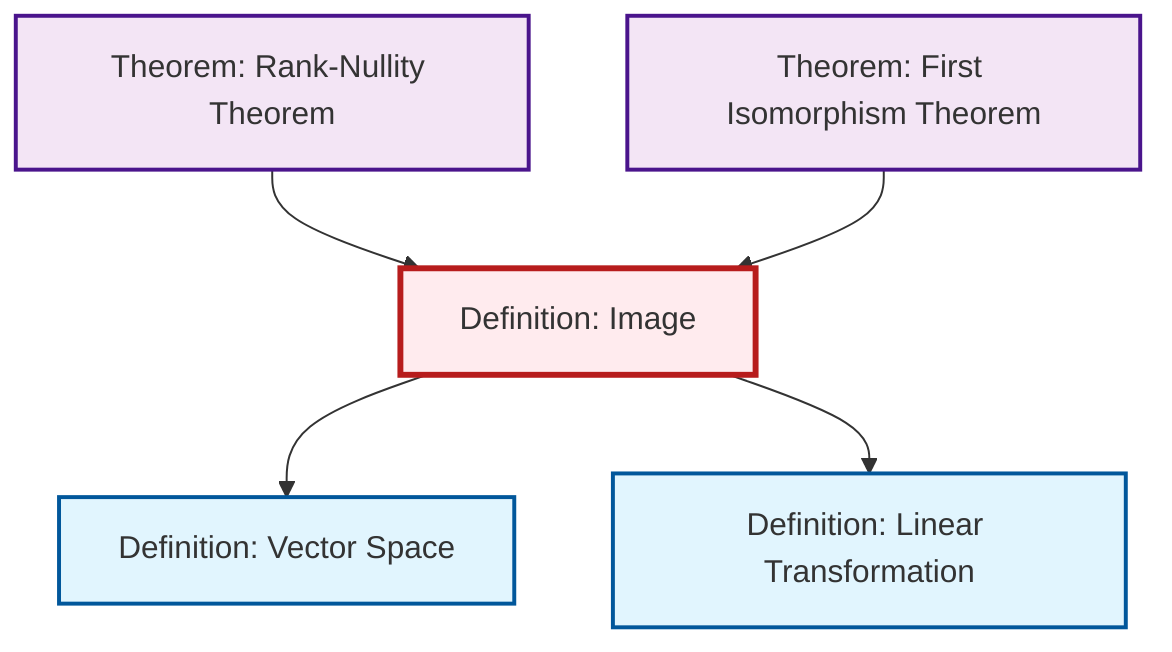 graph TD
    classDef definition fill:#e1f5fe,stroke:#01579b,stroke-width:2px
    classDef theorem fill:#f3e5f5,stroke:#4a148c,stroke-width:2px
    classDef axiom fill:#fff3e0,stroke:#e65100,stroke-width:2px
    classDef example fill:#e8f5e9,stroke:#1b5e20,stroke-width:2px
    classDef current fill:#ffebee,stroke:#b71c1c,stroke-width:3px
    thm-rank-nullity["Theorem: Rank-Nullity Theorem"]:::theorem
    def-image["Definition: Image"]:::definition
    thm-first-isomorphism["Theorem: First Isomorphism Theorem"]:::theorem
    def-linear-transformation["Definition: Linear Transformation"]:::definition
    def-vector-space["Definition: Vector Space"]:::definition
    thm-rank-nullity --> def-image
    thm-first-isomorphism --> def-image
    def-image --> def-vector-space
    def-image --> def-linear-transformation
    class def-image current